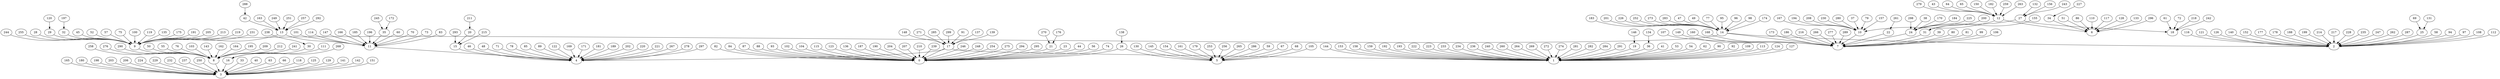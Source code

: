 digraph arbol {8 -> 3[Label=1];
9 -> 8[Label=1];
10 -> 7[Label=1];
11 -> 4[Label=1];
12 -> 6[Label=1];
12 -> 10[Label=1];
13 -> 9[Label=1];
13 -> 11[Label=1];
14 -> 2[Label=1];
14 -> 7[Label=1];
14 -> 9[Label=1];
15 -> 4[Label=1];
16 -> 3[Label=1];
17 -> 0[Label=1];
17 -> 1[Label=1];
17 -> 4[Label=1];
19 -> 1[Label=1];
20 -> 15[Label=1];
21 -> 0[Label=1];
22 -> 7[Label=1];
23 -> 0[Label=1];
24 -> 7[Label=1];
25 -> 2[Label=1];
26 -> 0[Label=1];
26 -> 5[Label=1];
27 -> 18[Label=1];
27 -> 24[Label=1];
28 -> 9[Label=1];
29 -> 9[Label=1];
30 -> 16[Label=1];
31 -> 7[Label=1];
32 -> 9[Label=1];
33 -> 3[Label=1];
34 -> 6[Label=1];
35 -> 11[Label=1];
36 -> 1[Label=1];
37 -> 10[Label=1];
38 -> 24[Label=1];
39 -> 7[Label=1];
40 -> 3[Label=1];
41 -> 1[Label=1];
42 -> 13[Label=1];
43 -> 12[Label=1];
44 -> 0[Label=1];
45 -> 9[Label=1];
46 -> 4[Label=1];
47 -> 14[Label=1];
48 -> 4[Label=1];
49 -> 14[Label=1];
50 -> 8[Label=1];
51 -> 6[Label=1];
52 -> 9[Label=1];
53 -> 1[Label=1];
54 -> 1[Label=1];
55 -> 8[Label=1];
56 -> 0[Label=1];
57 -> 9[Label=1];
58 -> 2[Label=1];
59 -> 5[Label=1];
60 -> 11[Label=1];
61 -> 18[Label=2];
62 -> 1[Label=1];
63 -> 3[Label=1];
64 -> 12[Label=1];
65 -> 12[Label=1];
66 -> 3[Label=1];
67 -> 5[Label=1];
68 -> 5[Label=1];
69 -> 25[Label=1];
70 -> 11[Label=1];
71 -> 4[Label=1];
72 -> 18[Label=1];
73 -> 11[Label=1];
74 -> 0[Label=1];
75 -> 9[Label=1];
76 -> 8[Label=1];
77 -> 14[Label=1];
78 -> 4[Label=1];
79 -> 10[Label=1];
80 -> 7[Label=1];
81 -> 7[Label=1];
82 -> 0[Label=1];
83 -> 11[Label=1];
84 -> 0[Label=1];
85 -> 4[Label=1];
86 -> 6[Label=1];
87 -> 0[Label=1];
88 -> 0[Label=1];
89 -> 4[Label=1];
90 -> 1[Label=1];
91 -> 17[Label=1];
92 -> 1[Label=1];
93 -> 0[Label=1];
94 -> 2[Label=1];
95 -> 14[Label=1];
96 -> 14[Label=1];
97 -> 2[Label=1];
98 -> 14[Label=1];
99 -> 7[Label=1];
100 -> 9[Label=1];
101 -> 11[Label=1];
102 -> 0[Label=1];
103 -> 8[Label=1];
104 -> 0[Label=1];
105 -> 5[Label=1];
106 -> 7[Label=1];
107 -> 7[Label=1];
108 -> 2[Label=1];
109 -> 1[Label=1];
110 -> 6[Label=1];
111 -> 16[Label=1];
112 -> 2[Label=1];
113 -> 1[Label=1];
114 -> 11[Label=1];
115 -> 0[Label=1];
116 -> 2[Label=1];
117 -> 6[Label=1];
118 -> 3[Label=1];
119 -> 9[Label=1];
120 -> 29[Label=1];
121 -> 2[Label=1];
122 -> 4[Label=1];
123 -> 0[Label=1];
124 -> 1[Label=1];
125 -> 3[Label=1];
126 -> 2[Label=1];
127 -> 1[Label=1];
128 -> 6[Label=1];
129 -> 3[Label=1];
130 -> 5[Label=1];
131 -> 25[Label=1];
132 -> 27[Label=1];
133 -> 6[Label=1];
134 -> 36[Label=1];
135 -> 9[Label=1];
136 -> 0[Label=1];
137 -> 17[Label=1];
138 -> 26[Label=1];
139 -> 17[Label=1];
140 -> 2[Label=1];
141 -> 3[Label=1];
142 -> 3[Label=1];
143 -> 8[Label=1];
144 -> 1[Label=1];
145 -> 5[Label=1];
146 -> 19[Label=1];
147 -> 11[Label=1];
148 -> 17[Label=1];
149 -> 7[Label=1];
150 -> 12[Label=1];
151 -> 3[Label=1];
152 -> 2[Label=1];
153 -> 1[Label=1];
154 -> 5[Label=1];
155 -> 31[Label=1];
156 -> 27[Label=1];
157 -> 10[Label=1];
158 -> 1[Label=1];
159 -> 1[Label=1];
160 -> 7[Label=1];
161 -> 5[Label=1];
162 -> 8[Label=1];
163 -> 13[Label=1];
164 -> 8[Label=1];
165 -> 3[Label=1];
166 -> 11[Label=1];
167 -> 10[Label=1];
168 -> 7[Label=1];
169 -> 4[Label=1];
170 -> 24[Label=1];
171 -> 4[Label=1];
172 -> 35[Label=1];
173 -> 7[Label=1];
174 -> 14[Label=1];
175 -> 9[Label=1];
176 -> 21[Label=1];
177 -> 2[Label=1];
178 -> 2[Label=1];
179 -> 5[Label=1];
180 -> 3[Label=1];
181 -> 4[Label=1];
182 -> 12[Label=1];
183 -> 14[Label=1];
184 -> 24[Label=1];
185 -> 11[Label=1];
186 -> 7[Label=1];
187 -> 0[Label=1];
188 -> 2[Label=1];
189 -> 4[Label=1];
190 -> 0[Label=1];
191 -> 9[Label=1];
192 -> 1[Label=1];
193 -> 1[Label=1];
194 -> 10[Label=1];
195 -> 8[Label=1];
196 -> 11[Label=1];
197 -> 32[Label=1];
198 -> 3[Label=1];
199 -> 2[Label=1];
200 -> 31[Label=1];
201 -> 14[Label=1];
202 -> 4[Label=1];
203 -> 3[Label=1];
204 -> 0[Label=1];
205 -> 9[Label=1];
206 -> 3[Label=1];
207 -> 0[Label=1];
208 -> 10[Label=1];
209 -> 8[Label=1];
210 -> 0[Label=1];
211 -> 20[Label=1];
212 -> 8[Label=1];
213 -> 9[Label=1];
214 -> 2[Label=1];
215 -> 15[Label=1];
216 -> 7[Label=1];
217 -> 2[Label=1];
218 -> 18[Label=1];
219 -> 9[Label=1];
220 -> 4[Label=1];
221 -> 4[Label=1];
222 -> 1[Label=1];
223 -> 1[Label=1];
224 -> 3[Label=1];
225 -> 24[Label=1];
226 -> 14[Label=1];
227 -> 34[Label=1];
228 -> 2[Label=1];
229 -> 3[Label=1];
230 -> 10[Label=1];
231 -> 9[Label=1];
232 -> 3[Label=1];
233 -> 1[Label=1];
234 -> 1[Label=1];
235 -> 2[Label=1];
236 -> 1[Label=1];
237 -> 3[Label=1];
238 -> 30[Label=1];
239 -> 0[Label=1];
240 -> 1[Label=1];
241 -> 8[Label=1];
242 -> 18[Label=2];
243 -> 27[Label=1];
244 -> 9[Label=1];
245 -> 35[Label=1];
246 -> 0[Label=1];
247 -> 2[Label=1];
248 -> 0[Label=1];
249 -> 13[Label=1];
250 -> 3[Label=1];
251 -> 13[Label=1];
252 -> 14[Label=1];
253 -> 5[Label=1];
254 -> 0[Label=1];
255 -> 9[Label=1];
256 -> 5[Label=1];
257 -> 13[Label=1];
258 -> 8[Label=1];
259 -> 12[Label=1];
260 -> 1[Label=1];
261 -> 22[Label=1];
262 -> 2[Label=1];
263 -> 12[Label=1];
264 -> 1[Label=1];
265 -> 5[Label=1];
266 -> 7[Label=1];
267 -> 4[Label=1];
268 -> 16[Label=1];
269 -> 1[Label=1];
270 -> 21[Label=1];
271 -> 17[Label=1];
272 -> 1[Label=1];
273 -> 14[Label=1];
274 -> 1[Label=1];
275 -> 0[Label=1];
276 -> 8[Label=1];
277 -> 7[Label=1];
278 -> 4[Label=1];
279 -> 12[Label=1];
280 -> 10[Label=1];
281 -> 1[Label=1];
282 -> 1[Label=1];
283 -> 14[Label=1];
284 -> 1[Label=1];
285 -> 17[Label=1];
286 -> 5[Label=1];
287 -> 2[Label=1];
288 -> 42[Label=1];
289 -> 7[Label=1];
290 -> 8[Label=1];
291 -> 1[Label=1];
292 -> 13[Label=1];
293 -> 15[Label=1];
294 -> 0[Label=1];
295 -> 0[Label=1];
296 -> 6[Label=1];
297 -> 4[Label=1];
298 -> 24[Label=1];
299 -> 17[Label=1];
}